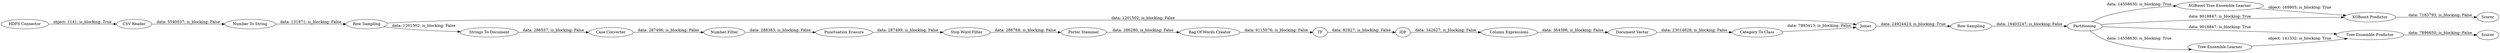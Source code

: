 digraph {
	"5543791350104261769_19" [label="Category To Class"]
	"5543791350104261769_18" [label="Document Vector"]
	"5543791350104261769_14" [label="Bag Of Words Creator"]
	"5543791350104261769_21" [label=Joiner]
	"5543791350104261769_16" [label=IDF]
	"5543791350104261769_10" [label="Punctuation Erasure"]
	"5543791350104261769_27" [label="XGBoost Tree Ensemble Learner"]
	"5543791350104261769_5" [label="Row Sampling"]
	"5543791350104261769_4" [label="Number To String"]
	"5543791350104261769_6" [label="Strings To Document"]
	"5543791350104261769_9" [label="Number Filter"]
	"5543791350104261769_28" [label="XGBoost Predictor"]
	"5543791350104261769_15" [label=TF]
	"5543791350104261769_29" [label=Scorer]
	"5543791350104261769_2" [label="CSV Reader"]
	"5543791350104261769_8" [label="Case Converter"]
	"5543791350104261769_25" [label="Tree Ensemble Predictor"]
	"5543791350104261769_26" [label=Scorer]
	"5543791350104261769_11" [label="Stop Word Filter"]
	"5543791350104261769_22" [label="Row Sampling"]
	"5543791350104261769_23" [label=Partitioning]
	"5543791350104261769_12" [label="Porter Stemmer"]
	"5543791350104261769_24" [label="Tree Ensemble Learner"]
	"5543791350104261769_1" [label="HDFS Connector"]
	"5543791350104261769_17" [label="Column Expressions"]
	"5543791350104261769_23" -> "5543791350104261769_25" [label="data: 9018847; is_blocking: True"]
	"5543791350104261769_6" -> "5543791350104261769_8" [label="data: 286557; is_blocking: False"]
	"5543791350104261769_27" -> "5543791350104261769_28" [label="object: 169905; is_blocking: True"]
	"5543791350104261769_16" -> "5543791350104261769_17" [label="data: 342627; is_blocking: False"]
	"5543791350104261769_17" -> "5543791350104261769_18" [label="data: 364396; is_blocking: False"]
	"5543791350104261769_22" -> "5543791350104261769_23" [label="data: 16403247; is_blocking: False"]
	"5543791350104261769_23" -> "5543791350104261769_28" [label="data: 9018847; is_blocking: True"]
	"5543791350104261769_1" -> "5543791350104261769_2" [label="object: 1141; is_blocking: True"]
	"5543791350104261769_21" -> "5543791350104261769_22" [label="data: 24924423; is_blocking: True"]
	"5543791350104261769_5" -> "5543791350104261769_6" [label="data: 1201502; is_blocking: False"]
	"5543791350104261769_5" -> "5543791350104261769_21" [label="data: 1201502; is_blocking: False"]
	"5543791350104261769_9" -> "5543791350104261769_10" [label="data: 288383; is_blocking: False"]
	"5543791350104261769_4" -> "5543791350104261769_5" [label="data: 131871; is_blocking: False"]
	"5543791350104261769_15" -> "5543791350104261769_16" [label="data: 82827; is_blocking: False"]
	"5543791350104261769_28" -> "5543791350104261769_29" [label="data: 7183793; is_blocking: False"]
	"5543791350104261769_8" -> "5543791350104261769_9" [label="data: 287496; is_blocking: False"]
	"5543791350104261769_19" -> "5543791350104261769_21" [label="data: 7893413; is_blocking: False"]
	"5543791350104261769_12" -> "5543791350104261769_14" [label="data: 286280; is_blocking: False"]
	"5543791350104261769_23" -> "5543791350104261769_27" [label="data: 14558630; is_blocking: True"]
	"5543791350104261769_10" -> "5543791350104261769_11" [label="data: 287499; is_blocking: False"]
	"5543791350104261769_14" -> "5543791350104261769_15" [label="data: 9115076; is_blocking: False"]
	"5543791350104261769_23" -> "5543791350104261769_24" [label="data: 14558630; is_blocking: True"]
	"5543791350104261769_25" -> "5543791350104261769_26" [label="data: 7896650; is_blocking: False"]
	"5543791350104261769_18" -> "5543791350104261769_19" [label="data: 23014628; is_blocking: False"]
	"5543791350104261769_11" -> "5543791350104261769_12" [label="data: 286768; is_blocking: False"]
	"5543791350104261769_24" -> "5543791350104261769_25" [label="object: 141332; is_blocking: True"]
	"5543791350104261769_2" -> "5543791350104261769_4" [label="data: 5540037; is_blocking: False"]
	rankdir=LR
}
